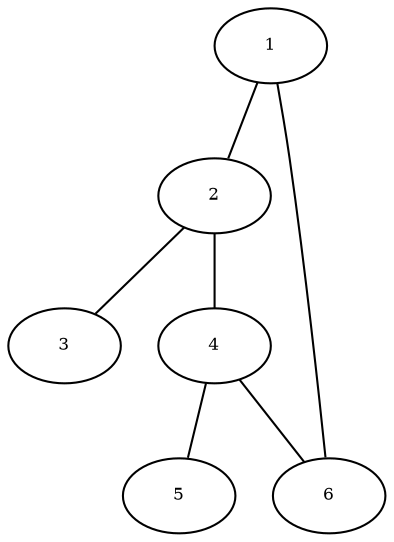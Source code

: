 graph RGL__AdjacencyGraph {
    1 [
        fontsize = 8,
        label = 1
    ]

    2 [
        fontsize = 8,
        label = 2
    ]

    3 [
        fontsize = 8,
        label = 3
    ]

    4 [
        fontsize = 8,
        label = 4
    ]

    5 [
        fontsize = 8,
        label = 5
    ]

    6 [
        fontsize = 8,
        label = 6
    ]

    1 -- 2 [
        fontsize = 8
    ]

    1 -- 6 [
        fontsize = 8
    ]

    2 -- 3 [
        fontsize = 8
    ]

    2 -- 4 [
        fontsize = 8
    ]

    4 -- 5 [
        fontsize = 8
    ]

    4 -- 6 [
        fontsize = 8
    ]
}
